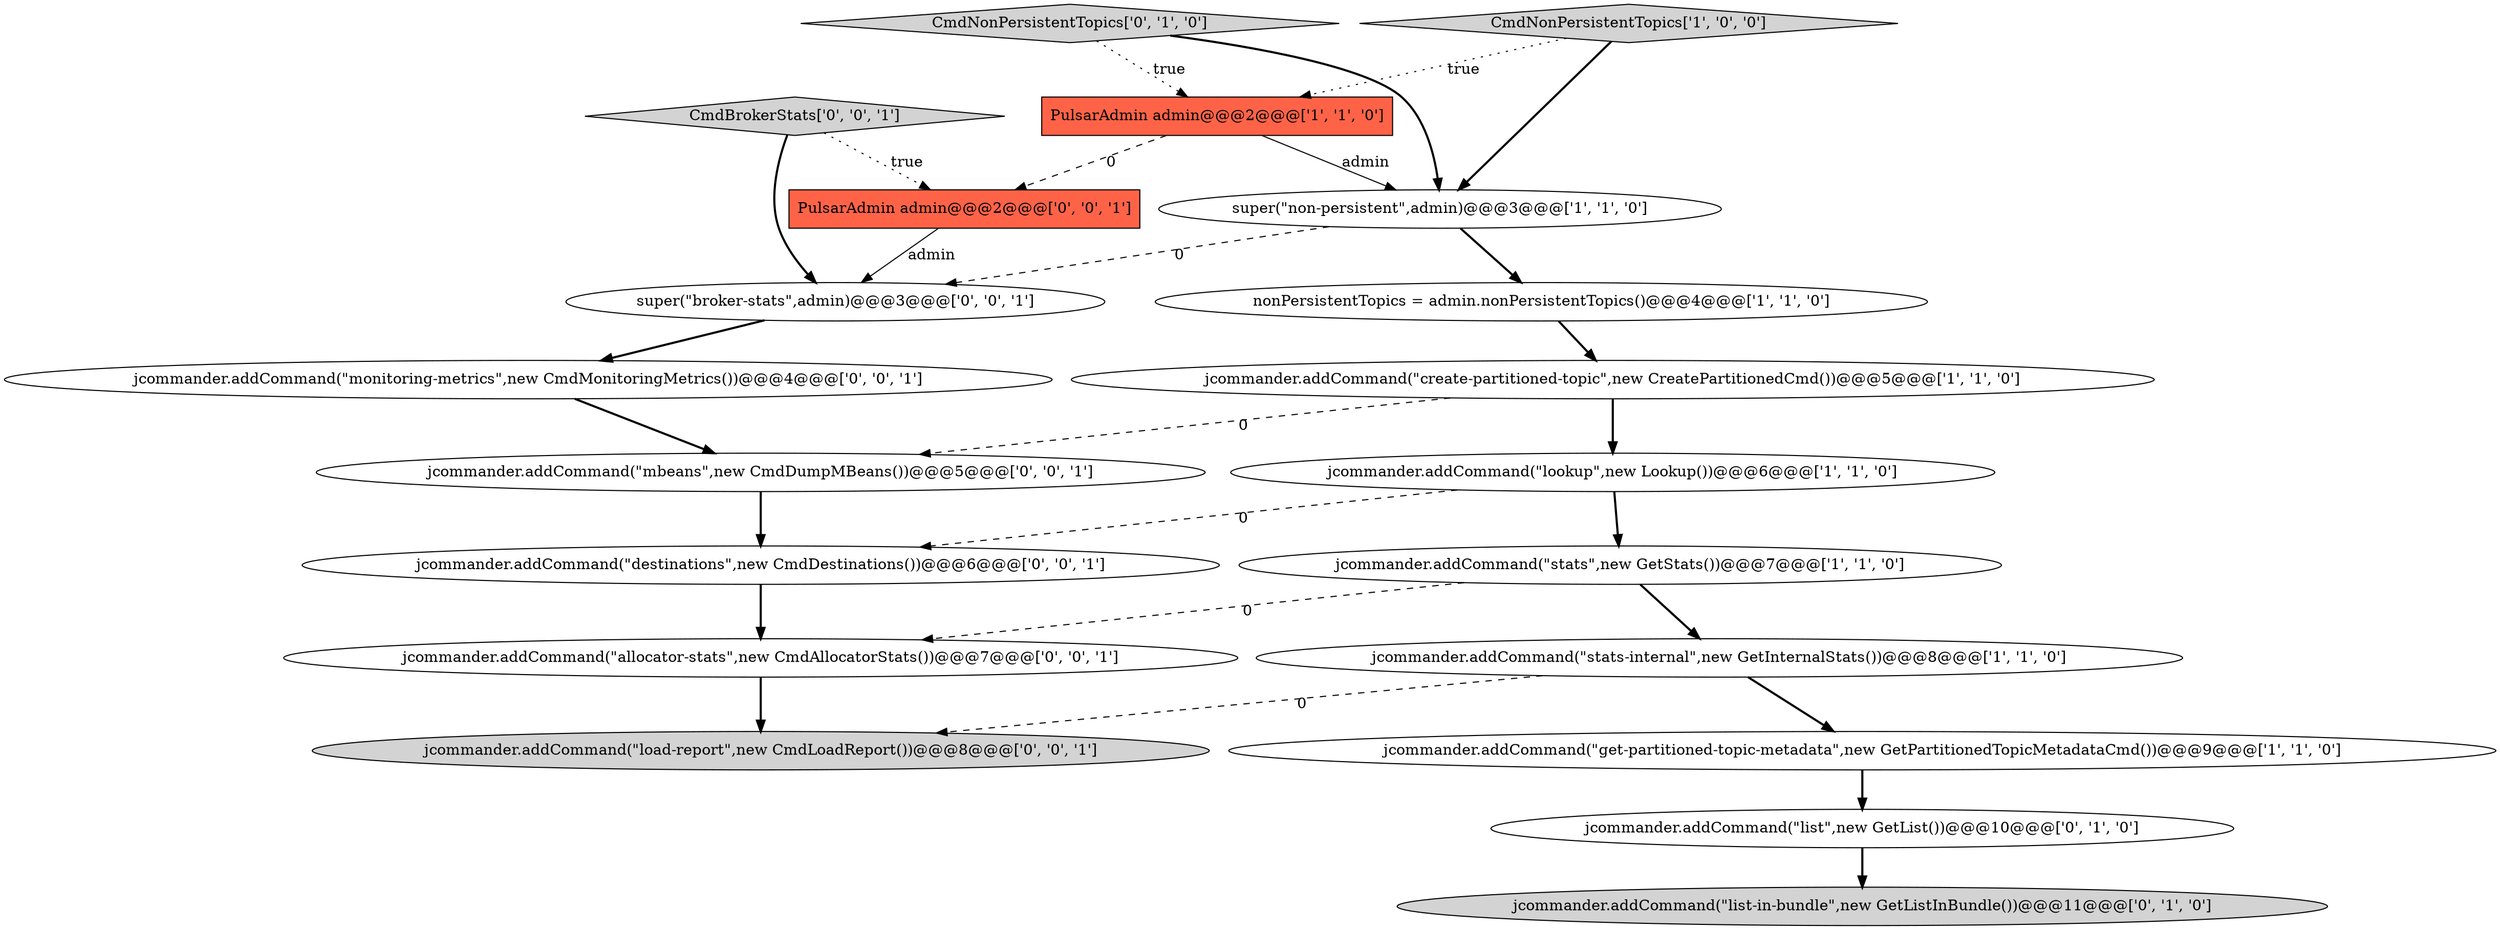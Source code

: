 digraph {
3 [style = filled, label = "jcommander.addCommand(\"create-partitioned-topic\",new CreatePartitionedCmd())@@@5@@@['1', '1', '0']", fillcolor = white, shape = ellipse image = "AAA0AAABBB1BBB"];
17 [style = filled, label = "PulsarAdmin admin@@@2@@@['0', '0', '1']", fillcolor = tomato, shape = box image = "AAA0AAABBB3BBB"];
18 [style = filled, label = "CmdBrokerStats['0', '0', '1']", fillcolor = lightgray, shape = diamond image = "AAA0AAABBB3BBB"];
19 [style = filled, label = "jcommander.addCommand(\"load-report\",new CmdLoadReport())@@@8@@@['0', '0', '1']", fillcolor = lightgray, shape = ellipse image = "AAA0AAABBB3BBB"];
16 [style = filled, label = "jcommander.addCommand(\"destinations\",new CmdDestinations())@@@6@@@['0', '0', '1']", fillcolor = white, shape = ellipse image = "AAA0AAABBB3BBB"];
9 [style = filled, label = "CmdNonPersistentTopics['0', '1', '0']", fillcolor = lightgray, shape = diamond image = "AAA0AAABBB2BBB"];
10 [style = filled, label = "jcommander.addCommand(\"list-in-bundle\",new GetListInBundle())@@@11@@@['0', '1', '0']", fillcolor = lightgray, shape = ellipse image = "AAA1AAABBB2BBB"];
2 [style = filled, label = "nonPersistentTopics = admin.nonPersistentTopics()@@@4@@@['1', '1', '0']", fillcolor = white, shape = ellipse image = "AAA0AAABBB1BBB"];
11 [style = filled, label = "jcommander.addCommand(\"list\",new GetList())@@@10@@@['0', '1', '0']", fillcolor = white, shape = ellipse image = "AAA1AAABBB2BBB"];
1 [style = filled, label = "jcommander.addCommand(\"get-partitioned-topic-metadata\",new GetPartitionedTopicMetadataCmd())@@@9@@@['1', '1', '0']", fillcolor = white, shape = ellipse image = "AAA0AAABBB1BBB"];
6 [style = filled, label = "jcommander.addCommand(\"stats\",new GetStats())@@@7@@@['1', '1', '0']", fillcolor = white, shape = ellipse image = "AAA0AAABBB1BBB"];
12 [style = filled, label = "jcommander.addCommand(\"monitoring-metrics\",new CmdMonitoringMetrics())@@@4@@@['0', '0', '1']", fillcolor = white, shape = ellipse image = "AAA0AAABBB3BBB"];
14 [style = filled, label = "super(\"broker-stats\",admin)@@@3@@@['0', '0', '1']", fillcolor = white, shape = ellipse image = "AAA0AAABBB3BBB"];
4 [style = filled, label = "PulsarAdmin admin@@@2@@@['1', '1', '0']", fillcolor = tomato, shape = box image = "AAA0AAABBB1BBB"];
15 [style = filled, label = "jcommander.addCommand(\"mbeans\",new CmdDumpMBeans())@@@5@@@['0', '0', '1']", fillcolor = white, shape = ellipse image = "AAA0AAABBB3BBB"];
13 [style = filled, label = "jcommander.addCommand(\"allocator-stats\",new CmdAllocatorStats())@@@7@@@['0', '0', '1']", fillcolor = white, shape = ellipse image = "AAA0AAABBB3BBB"];
0 [style = filled, label = "jcommander.addCommand(\"stats-internal\",new GetInternalStats())@@@8@@@['1', '1', '0']", fillcolor = white, shape = ellipse image = "AAA0AAABBB1BBB"];
5 [style = filled, label = "jcommander.addCommand(\"lookup\",new Lookup())@@@6@@@['1', '1', '0']", fillcolor = white, shape = ellipse image = "AAA0AAABBB1BBB"];
7 [style = filled, label = "CmdNonPersistentTopics['1', '0', '0']", fillcolor = lightgray, shape = diamond image = "AAA0AAABBB1BBB"];
8 [style = filled, label = "super(\"non-persistent\",admin)@@@3@@@['1', '1', '0']", fillcolor = white, shape = ellipse image = "AAA0AAABBB1BBB"];
0->19 [style = dashed, label="0"];
8->14 [style = dashed, label="0"];
5->16 [style = dashed, label="0"];
7->4 [style = dotted, label="true"];
7->8 [style = bold, label=""];
13->19 [style = bold, label=""];
12->15 [style = bold, label=""];
6->0 [style = bold, label=""];
4->8 [style = solid, label="admin"];
4->17 [style = dashed, label="0"];
14->12 [style = bold, label=""];
6->13 [style = dashed, label="0"];
16->13 [style = bold, label=""];
0->1 [style = bold, label=""];
3->5 [style = bold, label=""];
1->11 [style = bold, label=""];
2->3 [style = bold, label=""];
18->17 [style = dotted, label="true"];
8->2 [style = bold, label=""];
11->10 [style = bold, label=""];
9->4 [style = dotted, label="true"];
15->16 [style = bold, label=""];
3->15 [style = dashed, label="0"];
17->14 [style = solid, label="admin"];
9->8 [style = bold, label=""];
18->14 [style = bold, label=""];
5->6 [style = bold, label=""];
}
